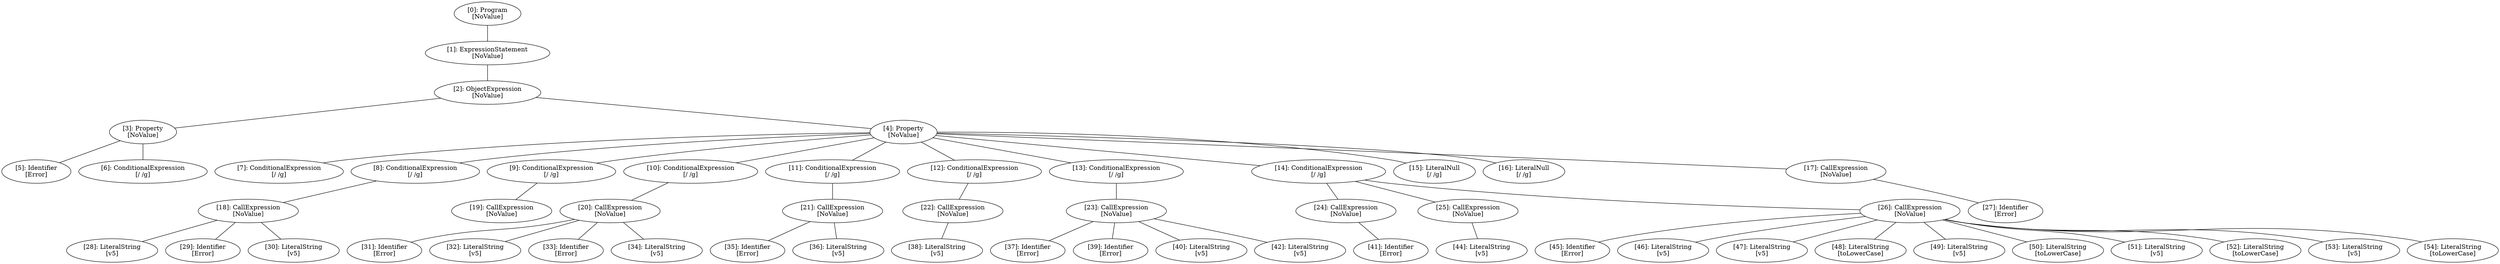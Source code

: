 // Result
graph {
	0 [label="[0]: Program
[NoValue]"]
	1 [label="[1]: ExpressionStatement
[NoValue]"]
	2 [label="[2]: ObjectExpression
[NoValue]"]
	3 [label="[3]: Property
[NoValue]"]
	4 [label="[4]: Property
[NoValue]"]
	5 [label="[5]: Identifier
[Error]"]
	6 [label="[6]: ConditionalExpression
[/ /g]"]
	7 [label="[7]: ConditionalExpression
[/ /g]"]
	8 [label="[8]: ConditionalExpression
[/ /g]"]
	9 [label="[9]: ConditionalExpression
[/ /g]"]
	10 [label="[10]: ConditionalExpression
[/ /g]"]
	11 [label="[11]: ConditionalExpression
[/ /g]"]
	12 [label="[12]: ConditionalExpression
[/ /g]"]
	13 [label="[13]: ConditionalExpression
[/ /g]"]
	14 [label="[14]: ConditionalExpression
[/ /g]"]
	15 [label="[15]: LiteralNull
[/ /g]"]
	16 [label="[16]: LiteralNull
[/ /g]"]
	17 [label="[17]: CallExpression
[NoValue]"]
	18 [label="[18]: CallExpression
[NoValue]"]
	19 [label="[19]: CallExpression
[NoValue]"]
	20 [label="[20]: CallExpression
[NoValue]"]
	21 [label="[21]: CallExpression
[NoValue]"]
	22 [label="[22]: CallExpression
[NoValue]"]
	23 [label="[23]: CallExpression
[NoValue]"]
	24 [label="[24]: CallExpression
[NoValue]"]
	25 [label="[25]: CallExpression
[NoValue]"]
	26 [label="[26]: CallExpression
[NoValue]"]
	27 [label="[27]: Identifier
[Error]"]
	28 [label="[28]: LiteralString
[v5]"]
	29 [label="[29]: Identifier
[Error]"]
	30 [label="[30]: LiteralString
[v5]"]
	31 [label="[31]: Identifier
[Error]"]
	32 [label="[32]: LiteralString
[v5]"]
	33 [label="[33]: Identifier
[Error]"]
	34 [label="[34]: LiteralString
[v5]"]
	35 [label="[35]: Identifier
[Error]"]
	36 [label="[36]: LiteralString
[v5]"]
	37 [label="[37]: Identifier
[Error]"]
	38 [label="[38]: LiteralString
[v5]"]
	39 [label="[39]: Identifier
[Error]"]
	40 [label="[40]: LiteralString
[v5]"]
	41 [label="[41]: Identifier
[Error]"]
	42 [label="[42]: LiteralString
[v5]"]
	44 [label="[44]: LiteralString
[v5]"]
	45 [label="[45]: Identifier
[Error]"]
	46 [label="[46]: LiteralString
[v5]"]
	47 [label="[47]: LiteralString
[v5]"]
	48 [label="[48]: LiteralString
[toLowerCase]"]
	49 [label="[49]: LiteralString
[v5]"]
	50 [label="[50]: LiteralString
[toLowerCase]"]
	51 [label="[51]: LiteralString
[v5]"]
	52 [label="[52]: LiteralString
[toLowerCase]"]
	53 [label="[53]: LiteralString
[v5]"]
	54 [label="[54]: LiteralString
[toLowerCase]"]
	0 -- 1
	1 -- 2
	2 -- 3
	2 -- 4
	3 -- 5
	3 -- 6
	4 -- 7
	4 -- 8
	4 -- 9
	4 -- 10
	4 -- 11
	4 -- 12
	4 -- 13
	4 -- 14
	4 -- 15
	4 -- 16
	4 -- 17
	8 -- 18
	9 -- 19
	10 -- 20
	11 -- 21
	12 -- 22
	13 -- 23
	14 -- 24
	14 -- 25
	14 -- 26
	17 -- 27
	18 -- 28
	18 -- 29
	18 -- 30
	20 -- 31
	20 -- 32
	20 -- 33
	20 -- 34
	21 -- 35
	21 -- 36
	22 -- 38
	23 -- 37
	23 -- 39
	23 -- 40
	23 -- 42
	24 -- 41
	25 -- 44
	26 -- 45
	26 -- 46
	26 -- 47
	26 -- 48
	26 -- 49
	26 -- 50
	26 -- 51
	26 -- 52
	26 -- 53
	26 -- 54
}
